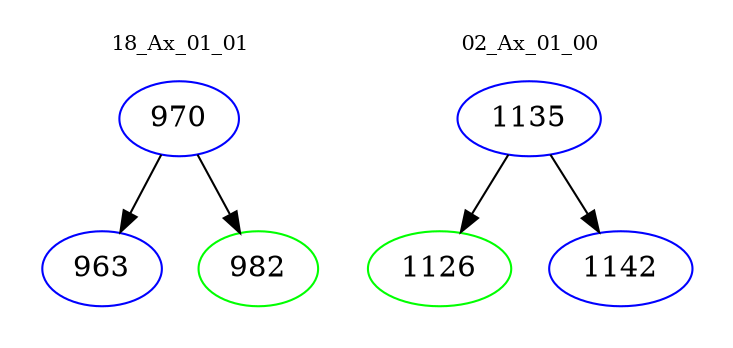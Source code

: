 digraph{
subgraph cluster_0 {
color = white
label = "18_Ax_01_01";
fontsize=10;
T0_970 [label="970", color="blue"]
T0_970 -> T0_963 [color="black"]
T0_963 [label="963", color="blue"]
T0_970 -> T0_982 [color="black"]
T0_982 [label="982", color="green"]
}
subgraph cluster_1 {
color = white
label = "02_Ax_01_00";
fontsize=10;
T1_1135 [label="1135", color="blue"]
T1_1135 -> T1_1126 [color="black"]
T1_1126 [label="1126", color="green"]
T1_1135 -> T1_1142 [color="black"]
T1_1142 [label="1142", color="blue"]
}
}
